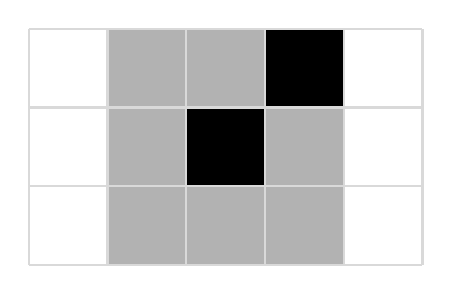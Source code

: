 \begin{tikzpicture}
  \fill[black] (1,1) rectangle (2,2);

  \fill[gray!60]  (0,0) rectangle (1,1);
  \fill[gray!60]  (1,0) rectangle (2,1);
  \fill[gray!60]  (2,0) rectangle (3,1);

  \fill[gray!60]  (0,1) rectangle (1,2);
  \fill[gray!60]  (2,1) rectangle (3,2);

  \fill[gray!60]  (0,2) rectangle (1,3);
  \fill[gray!60]  (1,2) rectangle (2,3);
  \fill[black]  (2,2) rectangle (3,3);
  \draw[thick,step=1cm,color=gray!30] (-1, 0) grid (4,3);
\end{tikzpicture}
